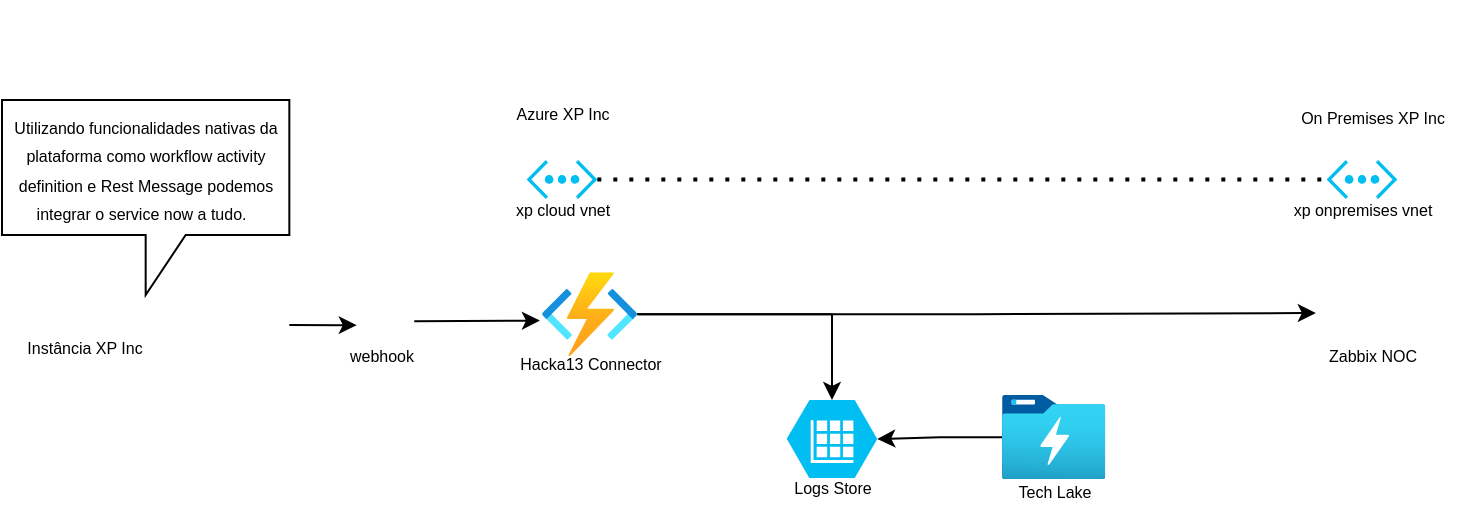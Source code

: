 <mxfile version="14.2.7" type="onedrive"><diagram id="WrjIURQcQgT4UW0oGBV9" name="Page-1"><mxGraphModel dx="1025" dy="561" grid="1" gridSize="10" guides="1" tooltips="1" connect="1" arrows="1" fold="1" page="1" pageScale="1" pageWidth="850" pageHeight="1100" math="0" shadow="0"><root><mxCell id="0"/><mxCell id="1" parent="0"/><mxCell id="Smffs6iaywwaMT5NJfU8-2" value="" style="shape=image;verticalLabelPosition=bottom;labelBackgroundColor=#ffffff;verticalAlign=top;aspect=fixed;imageAspect=0;image=https://assets.zabbix.com/img/logo/zabbix_logo_500x131.png;" parent="1" vertex="1"><mxGeometry x="676.92" y="156" width="80.15" height="21" as="geometry"/></mxCell><mxCell id="Smffs6iaywwaMT5NJfU8-4" value="" style="shape=image;verticalLabelPosition=bottom;labelBackgroundColor=#ffffff;verticalAlign=top;aspect=fixed;imageAspect=0;image=https://upload.wikimedia.org/wikipedia/commons/thumb/5/5b/HTTP_logo.svg/1200px-HTTP_logo.svg.png;" parent="1" vertex="1"><mxGeometry x="240.72" y="157.5" width="18.71" height="10" as="geometry"/></mxCell><mxCell id="Smffs6iaywwaMT5NJfU8-45" style="edgeStyle=orthogonalEdgeStyle;rounded=0;orthogonalLoop=1;jettySize=auto;html=1;entryX=0.5;entryY=0;entryDx=0;entryDy=0;entryPerimeter=0;" parent="1" source="Smffs6iaywwaMT5NJfU8-5" target="Smffs6iaywwaMT5NJfU8-8" edge="1"><mxGeometry relative="1" as="geometry"/></mxCell><mxCell id="Smffs6iaywwaMT5NJfU8-52" style="edgeStyle=orthogonalEdgeStyle;rounded=0;orthogonalLoop=1;jettySize=auto;html=1;" parent="1" source="Smffs6iaywwaMT5NJfU8-5" target="Smffs6iaywwaMT5NJfU8-2" edge="1"><mxGeometry relative="1" as="geometry"/></mxCell><mxCell id="Smffs6iaywwaMT5NJfU8-5" value="" style="aspect=fixed;html=1;points=[];align=center;image;fontSize=12;image=img/lib/azure2/compute/Function_Apps.svg;" parent="1" vertex="1"><mxGeometry x="290" y="146.13" width="47.6" height="42" as="geometry"/></mxCell><mxCell id="Smffs6iaywwaMT5NJfU8-42" style="edgeStyle=orthogonalEdgeStyle;rounded=0;orthogonalLoop=1;jettySize=auto;html=1;" parent="1" source="Smffs6iaywwaMT5NJfU8-9" target="Smffs6iaywwaMT5NJfU8-8" edge="1"><mxGeometry relative="1" as="geometry"/></mxCell><mxCell id="Smffs6iaywwaMT5NJfU8-13" value="" style="group" parent="1" vertex="1" connectable="0"><mxGeometry x="270" y="20" width="144.67" height="56" as="geometry"/></mxCell><mxCell id="Smffs6iaywwaMT5NJfU8-3" value="" style="shape=image;verticalLabelPosition=bottom;labelBackgroundColor=#ffffff;verticalAlign=top;aspect=fixed;imageAspect=0;image=https://upload.wikimedia.org/wikipedia/commons/thumb/a/a8/Microsoft_Azure_Logo.svg/1200px-Microsoft_Azure_Logo.svg.png;" parent="Smffs6iaywwaMT5NJfU8-13" vertex="1"><mxGeometry x="6" width="138.67" height="40" as="geometry"/></mxCell><mxCell id="Smffs6iaywwaMT5NJfU8-10" value="&lt;font style=&quot;font-size: 8px&quot;&gt;Azure XP Inc&lt;/font&gt;" style="text;html=1;align=center;verticalAlign=middle;resizable=0;points=[];autosize=1;" parent="Smffs6iaywwaMT5NJfU8-13" vertex="1"><mxGeometry y="36" width="60" height="20" as="geometry"/></mxCell><mxCell id="Smffs6iaywwaMT5NJfU8-14" value="" style="group" parent="1" vertex="1" connectable="0"><mxGeometry x="20.6" y="157.5" width="143.07" height="40.5" as="geometry"/></mxCell><mxCell id="Smffs6iaywwaMT5NJfU8-1" value="" style="shape=image;verticalLabelPosition=bottom;labelBackgroundColor=#ffffff;verticalAlign=top;aspect=fixed;imageAspect=0;image=https://cdn.worldvectorlogo.com/logos/servicenow-1.svg;" parent="Smffs6iaywwaMT5NJfU8-14" vertex="1"><mxGeometry x="8" width="135.07" height="20" as="geometry"/></mxCell><mxCell id="Smffs6iaywwaMT5NJfU8-12" value="&lt;font style=&quot;font-size: 8px&quot;&gt;Instância XP Inc&lt;/font&gt;" style="text;html=1;align=center;verticalAlign=middle;resizable=0;points=[];autosize=1;" parent="Smffs6iaywwaMT5NJfU8-14" vertex="1"><mxGeometry x="5" y="15" width="70" height="20" as="geometry"/></mxCell><mxCell id="Smffs6iaywwaMT5NJfU8-15" value="&lt;font style=&quot;font-size: 8px&quot;&gt;Hacka13 Connector&lt;/font&gt;" style="text;html=1;align=center;verticalAlign=middle;resizable=0;points=[];autosize=1;" parent="1" vertex="1"><mxGeometry x="268.8" y="181" width="90" height="20" as="geometry"/></mxCell><mxCell id="Smffs6iaywwaMT5NJfU8-17" value="" style="endArrow=classic;html=1;exitX=1;exitY=0.5;exitDx=0;exitDy=0;entryX=-0.022;entryY=0.575;entryDx=0;entryDy=0;entryPerimeter=0;" parent="1" source="Smffs6iaywwaMT5NJfU8-21" target="Smffs6iaywwaMT5NJfU8-5" edge="1"><mxGeometry width="50" height="50" relative="1" as="geometry"><mxPoint x="380" y="300" as="sourcePoint"/><mxPoint x="430" y="250" as="targetPoint"/></mxGeometry></mxCell><mxCell id="Smffs6iaywwaMT5NJfU8-20" value="&lt;font style=&quot;font-size: 8px&quot;&gt;Utilizando funcionalidades nativas da plataforma como workflow activity definition e Rest Message podemos integrar o service now a tudo.&amp;nbsp;&amp;nbsp;&lt;/font&gt;" style="shape=callout;whiteSpace=wrap;html=1;perimeter=calloutPerimeter;" parent="1" vertex="1"><mxGeometry x="20" y="60" width="143.67" height="97.5" as="geometry"/></mxCell><mxCell id="Smffs6iaywwaMT5NJfU8-21" value="" style="shape=image;verticalLabelPosition=bottom;labelBackgroundColor=#ffffff;verticalAlign=top;aspect=fixed;imageAspect=0;image=https://cdn.worldvectorlogo.com/logos/webhooks.svg;" parent="1" vertex="1"><mxGeometry x="198" y="157.5" width="28.14" height="26.25" as="geometry"/></mxCell><mxCell id="Smffs6iaywwaMT5NJfU8-22" value="" style="endArrow=classic;html=1;exitX=1;exitY=0.75;exitDx=0;exitDy=0;entryX=-0.022;entryY=0.575;entryDx=0;entryDy=0;entryPerimeter=0;" parent="1" source="Smffs6iaywwaMT5NJfU8-1" target="Smffs6iaywwaMT5NJfU8-21" edge="1"><mxGeometry width="50" height="50" relative="1" as="geometry"><mxPoint x="163.67" y="172.5" as="sourcePoint"/><mxPoint x="260.003" y="172.5" as="targetPoint"/></mxGeometry></mxCell><mxCell id="Smffs6iaywwaMT5NJfU8-24" value="&lt;font style=&quot;font-size: 8px&quot;&gt;webhook&lt;/font&gt;" style="text;html=1;strokeColor=none;fillColor=none;align=center;verticalAlign=middle;whiteSpace=wrap;rounded=0;" parent="1" vertex="1"><mxGeometry x="190.07" y="177" width="40" height="20" as="geometry"/></mxCell><mxCell id="Smffs6iaywwaMT5NJfU8-28" value="" style="group" parent="1" vertex="1" connectable="0"><mxGeometry x="680" y="90" width="60" height="34.25" as="geometry"/></mxCell><mxCell id="Smffs6iaywwaMT5NJfU8-29" value="" style="verticalLabelPosition=bottom;html=1;verticalAlign=top;align=center;strokeColor=none;fillColor=#00BEF2;shape=mxgraph.azure.virtual_network;pointerEvents=1;" parent="Smffs6iaywwaMT5NJfU8-28" vertex="1"><mxGeometry x="2.33" width="35.33" height="19.5" as="geometry"/></mxCell><mxCell id="Smffs6iaywwaMT5NJfU8-30" value="&lt;font style=&quot;font-size: 8px&quot;&gt;xp onpremises vnet&lt;/font&gt;" style="text;html=1;align=center;verticalAlign=middle;resizable=0;points=[];autosize=1;" parent="Smffs6iaywwaMT5NJfU8-28" vertex="1"><mxGeometry x="-20" y="14.25" width="80" height="20" as="geometry"/></mxCell><mxCell id="Smffs6iaywwaMT5NJfU8-36" value="" style="group" parent="1" vertex="1" connectable="0"><mxGeometry x="410" y="210" width="50" height="52.75" as="geometry"/></mxCell><mxCell id="Smffs6iaywwaMT5NJfU8-8" value="" style="verticalLabelPosition=bottom;html=1;verticalAlign=top;align=center;strokeColor=none;fillColor=#00BEF2;shape=mxgraph.azure.storage_table;" parent="Smffs6iaywwaMT5NJfU8-36" vertex="1"><mxGeometry x="2.37" width="45.26" height="39" as="geometry"/></mxCell><mxCell id="Smffs6iaywwaMT5NJfU8-34" value="&lt;span style=&quot;font-size: 8px&quot;&gt;Logs Store&lt;/span&gt;" style="text;html=1;align=center;verticalAlign=middle;resizable=0;points=[];autosize=1;" parent="Smffs6iaywwaMT5NJfU8-36" vertex="1"><mxGeometry y="32.75" width="50" height="20" as="geometry"/></mxCell><mxCell id="Smffs6iaywwaMT5NJfU8-43" value="" style="group" parent="1" vertex="1" connectable="0"><mxGeometry x="520" y="207.56" width="51.69" height="57.63" as="geometry"/></mxCell><mxCell id="Smffs6iaywwaMT5NJfU8-9" value="" style="aspect=fixed;html=1;points=[];align=center;image;fontSize=12;image=img/lib/azure2/storage/Data_Lake_Storage_Gen1.svg;" parent="Smffs6iaywwaMT5NJfU8-43" vertex="1"><mxGeometry width="51.69" height="42" as="geometry"/></mxCell><mxCell id="Smffs6iaywwaMT5NJfU8-35" value="&lt;span style=&quot;font-size: 8px&quot;&gt;Tech Lake&lt;/span&gt;" style="text;html=1;align=center;verticalAlign=middle;resizable=0;points=[];autosize=1;" parent="Smffs6iaywwaMT5NJfU8-43" vertex="1"><mxGeometry x="0.85" y="37.63" width="50" height="20" as="geometry"/></mxCell><mxCell id="Smffs6iaywwaMT5NJfU8-44" value="" style="group" parent="1" vertex="1" connectable="0"><mxGeometry x="270" y="90" width="60.0" height="34.25" as="geometry"/></mxCell><mxCell id="Smffs6iaywwaMT5NJfU8-6" value="" style="verticalLabelPosition=bottom;html=1;verticalAlign=top;align=center;strokeColor=none;fillColor=#00BEF2;shape=mxgraph.azure.virtual_network;pointerEvents=1;" parent="Smffs6iaywwaMT5NJfU8-44" vertex="1"><mxGeometry x="12.33" width="35.33" height="19.5" as="geometry"/></mxCell><mxCell id="Smffs6iaywwaMT5NJfU8-25" value="&lt;font style=&quot;font-size: 8px&quot;&gt;xp cloud vnet&lt;/font&gt;" style="text;html=1;align=center;verticalAlign=middle;resizable=0;points=[];autosize=1;" parent="Smffs6iaywwaMT5NJfU8-44" vertex="1"><mxGeometry y="14.25" width="60" height="20" as="geometry"/></mxCell><mxCell id="Smffs6iaywwaMT5NJfU8-49" value="" style="endArrow=none;dashed=1;html=1;dashPattern=1 3;strokeWidth=2;exitX=1;exitY=0.5;exitDx=0;exitDy=0;exitPerimeter=0;entryX=0;entryY=0.5;entryDx=0;entryDy=0;entryPerimeter=0;" parent="1" source="Smffs6iaywwaMT5NJfU8-6" target="Smffs6iaywwaMT5NJfU8-29" edge="1"><mxGeometry width="50" height="50" relative="1" as="geometry"><mxPoint x="380" y="280" as="sourcePoint"/><mxPoint x="580" y="130" as="targetPoint"/></mxGeometry></mxCell><mxCell id="Smffs6iaywwaMT5NJfU8-51" value="&lt;font style=&quot;font-size: 8px&quot;&gt;Zabbix NOC&lt;/font&gt;" style="text;html=1;align=center;verticalAlign=middle;resizable=0;points=[];autosize=1;" parent="1" vertex="1"><mxGeometry x="675" y="177" width="60" height="20" as="geometry"/></mxCell><mxCell id="Smffs6iaywwaMT5NJfU8-55" value="" style="group" parent="1" vertex="1" connectable="0"><mxGeometry x="660" y="10" width="90" height="68" as="geometry"/></mxCell><mxCell id="Smffs6iaywwaMT5NJfU8-53" value="" style="shape=image;verticalLabelPosition=bottom;labelBackgroundColor=#ffffff;verticalAlign=top;aspect=fixed;imageAspect=0;image=https://www.zadara.com/wp-content/uploads/logo_onprem.png;" parent="Smffs6iaywwaMT5NJfU8-55" vertex="1"><mxGeometry x="7.93" width="66" height="66" as="geometry"/></mxCell><mxCell id="Smffs6iaywwaMT5NJfU8-54" value="&lt;font style=&quot;font-size: 8px&quot;&gt;On Premises XP Inc&lt;/font&gt;" style="text;html=1;align=center;verticalAlign=middle;resizable=0;points=[];autosize=1;" parent="Smffs6iaywwaMT5NJfU8-55" vertex="1"><mxGeometry y="48" width="90" height="20" as="geometry"/></mxCell></root></mxGraphModel></diagram></mxfile>